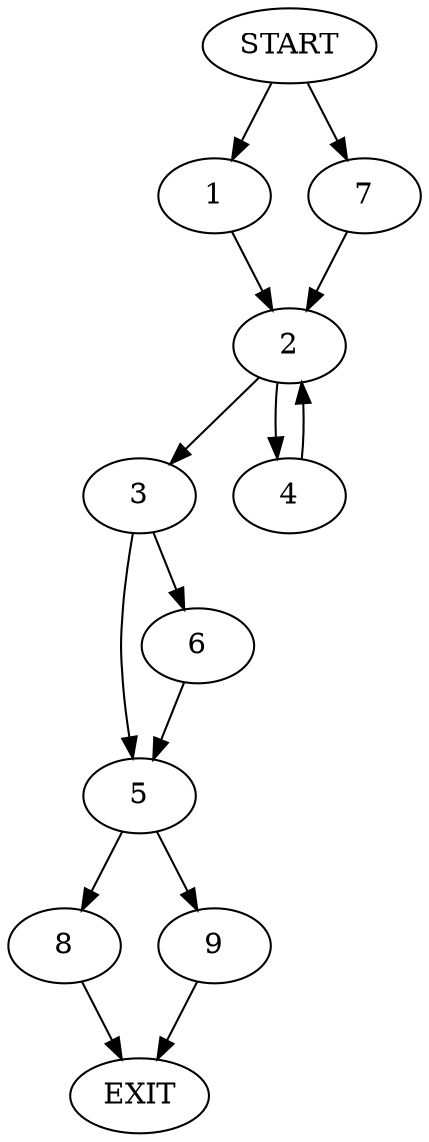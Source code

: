 digraph {
0 [label="START"]
10 [label="EXIT"]
0 -> 1
1 -> 2
2 -> 3
2 -> 4
3 -> 5
3 -> 6
4 -> 2
0 -> 7
7 -> 2
5 -> 8
5 -> 9
6 -> 5
8 -> 10
9 -> 10
}
